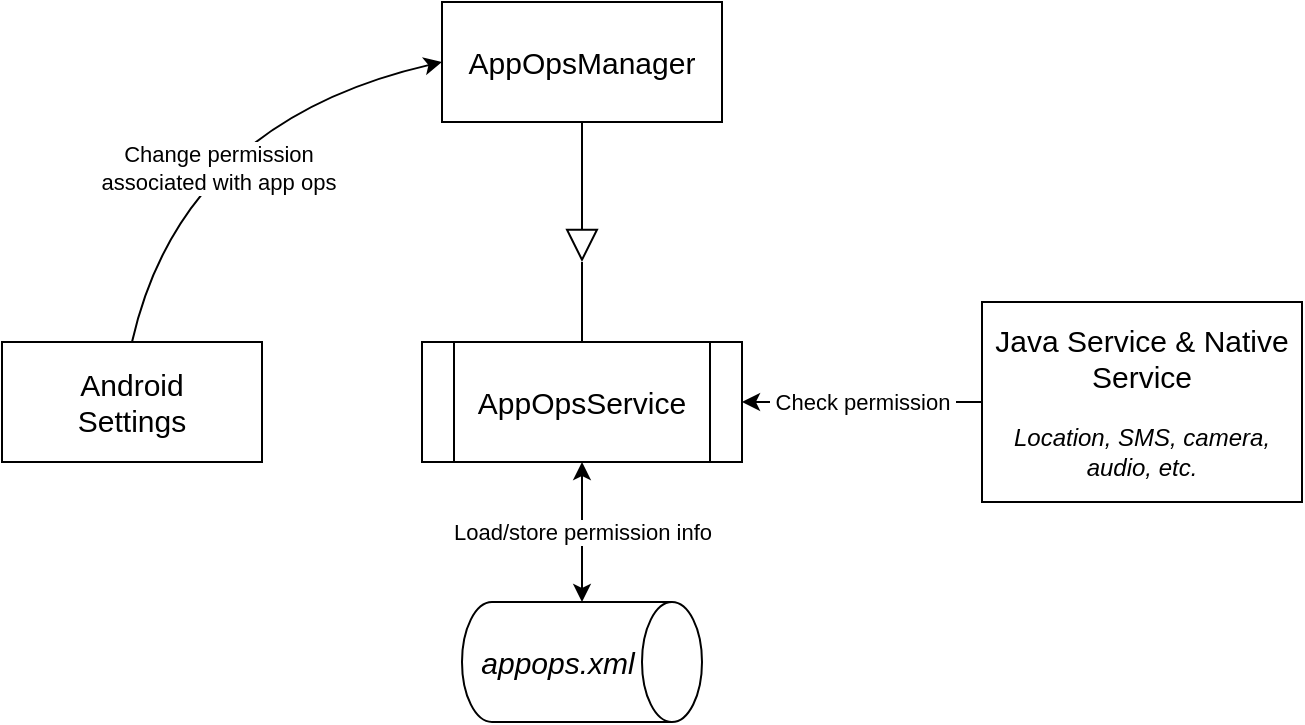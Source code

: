<!-- SPDX-License-Identifier: GPL-3.0-or-later OR CC-BY-SA-4.0 -->
<mxfile><diagram id="_3i6XxWqvhupi8UbKG9B" name="Page-1"><mxGraphModel dx="872" dy="540" grid="1" gridSize="10" guides="1" tooltips="1" connect="1" arrows="1" fold="1" page="0" pageScale="1" pageWidth="827" pageHeight="1169" math="0" shadow="0"><root><mxCell id="0"/><mxCell id="1" parent="0"/><mxCell id="X8bGx3Asn9Z5NTzPoPRt-1" value="Android&lt;br style=&quot;font-size: 15px;&quot;&gt;Settings" style="rounded=0;whiteSpace=wrap;html=1;fontSize=15;gradientDirection=west;gradientColor=#9999FF;fillColor=none;" parent="1" vertex="1"><mxGeometry x="170" y="260" width="130" height="60" as="geometry"/></mxCell><mxCell id="X8bGx3Asn9Z5NTzPoPRt-2" value="&lt;font style=&quot;font-size: 15px&quot;&gt;AppOpsManager&lt;/font&gt;" style="rounded=0;whiteSpace=wrap;html=1;fontSize=15;gradientDirection=east;gradientColor=#FFB366;fillColor=none;" parent="1" vertex="1"><mxGeometry x="390" y="90" width="140" height="60" as="geometry"/></mxCell><mxCell id="X8bGx3Asn9Z5NTzPoPRt-4" value="&lt;font style=&quot;font-size: 15px;&quot;&gt;AppOpsService&lt;/font&gt;" style="shape=process;whiteSpace=wrap;html=1;backgroundOutline=1;fontSize=15;fontFamily=Helvetica;gradientColor=#ffa500;gradientDirection=south;fillColor=none;" parent="1" vertex="1"><mxGeometry x="380" y="260" width="160" height="60" as="geometry"/></mxCell><mxCell id="X8bGx3Asn9Z5NTzPoPRt-5" value="&lt;font style=&quot;font-size: 15px&quot;&gt;Java Service &amp;amp; Native Service&lt;br&gt;&lt;/font&gt;&lt;br&gt;&lt;i&gt;Location, SMS, camera, audio, etc.&lt;/i&gt;" style="rounded=0;whiteSpace=wrap;html=1;fontFamily=Helvetica;gradientDirection=east;gradientColor=#9999FF;glass=0;shadow=0;sketch=0;fillColor=none;" parent="1" vertex="1"><mxGeometry x="660" y="240" width="160" height="100" as="geometry"/></mxCell><mxCell id="X8bGx3Asn9Z5NTzPoPRt-6" value="appops.xml" style="shape=cylinder3;whiteSpace=wrap;html=1;boundedLbl=1;backgroundOutline=1;size=15;direction=south;fontSize=15;fontStyle=2;fontFamily=Helvetica;gradientColor=#ea6b66;shadow=0;fillColor=none;" parent="1" vertex="1"><mxGeometry x="400" y="390" width="120" height="60" as="geometry"/></mxCell><mxCell id="X8bGx3Asn9Z5NTzPoPRt-7" value="" style="endArrow=block;html=1;exitX=0.5;exitY=1;exitDx=0;exitDy=0;endFill=0;endSize=14;startSize=6;targetPerimeterSpacing=0;jumpStyle=none;" parent="1" source="X8bGx3Asn9Z5NTzPoPRt-2" edge="1"><mxGeometry width="50" height="50" relative="1" as="geometry"><mxPoint x="390" y="270" as="sourcePoint"/><mxPoint x="460" y="220" as="targetPoint"/></mxGeometry></mxCell><mxCell id="X8bGx3Asn9Z5NTzPoPRt-13" value="" style="endArrow=classic;html=1;fontSize=11;exitX=0.5;exitY=0;exitDx=0;exitDy=0;entryX=0;entryY=0.5;entryDx=0;entryDy=0;curved=1;" parent="1" source="X8bGx3Asn9Z5NTzPoPRt-1" target="X8bGx3Asn9Z5NTzPoPRt-2" edge="1"><mxGeometry relative="1" as="geometry"><mxPoint x="360" y="230" as="sourcePoint"/><mxPoint x="460" y="230" as="targetPoint"/><Array as="points"><mxPoint x="260" y="150"/></Array></mxGeometry></mxCell><mxCell id="X8bGx3Asn9Z5NTzPoPRt-14" value="&lt;span&gt;Change permission&lt;br&gt;&amp;nbsp;associated with app ops&amp;nbsp;&lt;/span&gt;" style="edgeLabel;resizable=0;html=1;align=center;verticalAlign=middle;labelBackgroundColor=#ffffff;" parent="X8bGx3Asn9Z5NTzPoPRt-13" connectable="0" vertex="1"><mxGeometry relative="1" as="geometry"><mxPoint x="8" y="25" as="offset"/></mxGeometry></mxCell><mxCell id="X8bGx3Asn9Z5NTzPoPRt-15" value="" style="endArrow=classic;html=1;fontSize=11;exitX=0;exitY=0.5;exitDx=0;exitDy=0;exitPerimeter=0;entryX=0.5;entryY=1;entryDx=0;entryDy=0;startArrow=classic;startFill=1;" parent="1" source="X8bGx3Asn9Z5NTzPoPRt-6" target="X8bGx3Asn9Z5NTzPoPRt-4" edge="1"><mxGeometry relative="1" as="geometry"><mxPoint x="360" y="220" as="sourcePoint"/><mxPoint x="460" y="220" as="targetPoint"/></mxGeometry></mxCell><mxCell id="X8bGx3Asn9Z5NTzPoPRt-16" value="&amp;nbsp;Load/store permission info&amp;nbsp;" style="edgeLabel;resizable=0;align=center;verticalAlign=middle;labelBackgroundColor=#ffffff;spacingLeft=0;spacingRight=0;labelBorderColor=none;html=1;horizontal=1;spacing=2;" parent="X8bGx3Asn9Z5NTzPoPRt-15" connectable="0" vertex="1"><mxGeometry relative="1" as="geometry"/></mxCell><mxCell id="X8bGx3Asn9Z5NTzPoPRt-24" value="" style="endArrow=none;html=1;fontSize=11;entryX=0;entryY=0.5;entryDx=0;entryDy=0;exitX=1;exitY=0.5;exitDx=0;exitDy=0;startArrow=classic;startFill=1;endFill=0;" parent="1" source="X8bGx3Asn9Z5NTzPoPRt-4" target="X8bGx3Asn9Z5NTzPoPRt-5" edge="1"><mxGeometry relative="1" as="geometry"><mxPoint x="360" y="220" as="sourcePoint"/><mxPoint x="460" y="220" as="targetPoint"/></mxGeometry></mxCell><mxCell id="X8bGx3Asn9Z5NTzPoPRt-25" value="&amp;nbsp;Check permission&amp;nbsp;" style="edgeLabel;resizable=0;html=1;align=center;verticalAlign=middle;labelBackgroundColor=#ffffff;" parent="X8bGx3Asn9Z5NTzPoPRt-24" connectable="0" vertex="1"><mxGeometry relative="1" as="geometry"/></mxCell><mxCell id="X8bGx3Asn9Z5NTzPoPRt-26" value="" style="endArrow=none;html=1;fontSize=11;entryX=0.5;entryY=0;entryDx=0;entryDy=0;" parent="1" target="X8bGx3Asn9Z5NTzPoPRt-4" edge="1"><mxGeometry width="50" height="50" relative="1" as="geometry"><mxPoint x="460" y="220" as="sourcePoint"/><mxPoint x="440" y="280" as="targetPoint"/></mxGeometry></mxCell></root></mxGraphModel></diagram></mxfile>